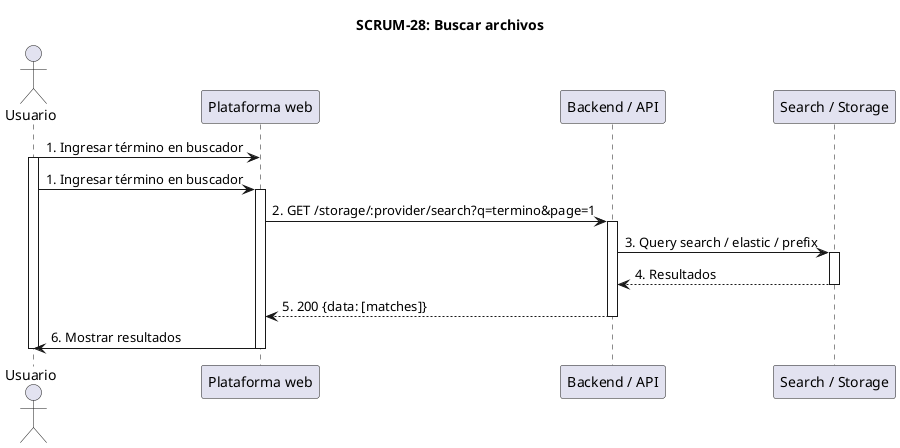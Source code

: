@startuml SCRUM-28_BuscarArchivos
title SCRUM-28: Buscar archivos

actor Usuario
participant "Plataforma web" as Frontend
participant "Backend / API" as Backend
participant "Search / Storage" as Storage

Usuario -> Frontend: 1. Ingresar término en buscador
activate Usuario
Usuario -> Frontend: 1. Ingresar término en buscador
activate Frontend
Frontend -> Backend: 2. GET /storage/:provider/search?q=termino&page=1
activate Backend
Backend -> Storage: 3. Query search / elastic / prefix
activate Storage
Storage --> Backend: 4. Resultados
deactivate Storage
Backend --> Frontend: 5. 200 {data: [matches]}
deactivate Backend
Frontend -> Usuario: 6. Mostrar resultados
deactivate Frontend
deactivate Usuario
@enduml
